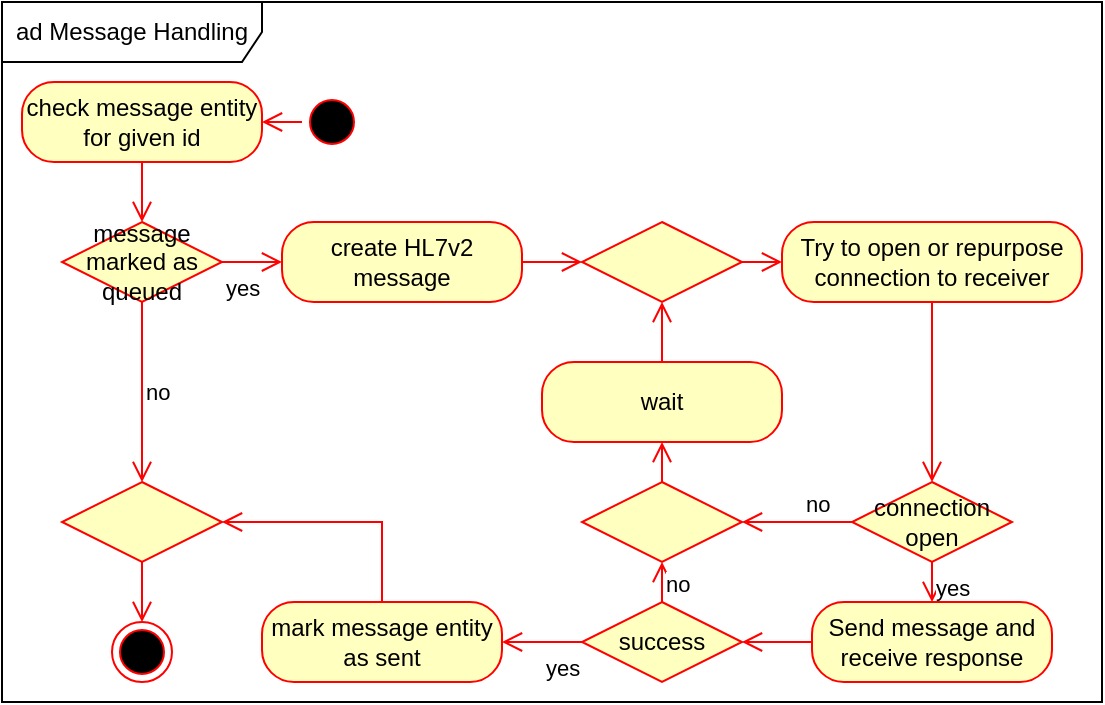 <mxfile version="20.3.0" type="device"><diagram id="calCQWDpYulS3wodDskz" name="Page-1"><mxGraphModel dx="868" dy="568" grid="1" gridSize="10" guides="1" tooltips="1" connect="1" arrows="1" fold="1" page="0" pageScale="1" pageWidth="850" pageHeight="1100" math="0" shadow="0"><root><mxCell id="0"/><mxCell id="1" parent="0"/><mxCell id="aYZ4qLQqSQSnS47f0bTR-37" value="ad Message Handling" style="shape=umlFrame;whiteSpace=wrap;html=1;width=130;height=30;" vertex="1" parent="1"><mxGeometry x="30" y="100" width="550" height="350" as="geometry"/></mxCell><mxCell id="aYZ4qLQqSQSnS47f0bTR-1" value="" style="ellipse;html=1;shape=startState;fillColor=#000000;strokeColor=#ff0000;" vertex="1" parent="1"><mxGeometry x="180" y="145" width="30" height="30" as="geometry"/></mxCell><mxCell id="aYZ4qLQqSQSnS47f0bTR-2" value="" style="edgeStyle=orthogonalEdgeStyle;html=1;verticalAlign=bottom;endArrow=open;endSize=8;strokeColor=#ff0000;rounded=0;" edge="1" source="aYZ4qLQqSQSnS47f0bTR-1" parent="1" target="aYZ4qLQqSQSnS47f0bTR-3"><mxGeometry relative="1" as="geometry"><mxPoint x="55" y="130" as="targetPoint"/></mxGeometry></mxCell><mxCell id="aYZ4qLQqSQSnS47f0bTR-3" value="check message entity for given id" style="rounded=1;whiteSpace=wrap;html=1;arcSize=40;fontColor=#000000;fillColor=#ffffc0;strokeColor=#ff0000;" vertex="1" parent="1"><mxGeometry x="40" y="140" width="120" height="40" as="geometry"/></mxCell><mxCell id="aYZ4qLQqSQSnS47f0bTR-4" value="" style="edgeStyle=orthogonalEdgeStyle;html=1;verticalAlign=bottom;endArrow=open;endSize=8;strokeColor=#ff0000;rounded=0;" edge="1" source="aYZ4qLQqSQSnS47f0bTR-3" parent="1" target="aYZ4qLQqSQSnS47f0bTR-5"><mxGeometry relative="1" as="geometry"><mxPoint x="150" y="140" as="targetPoint"/></mxGeometry></mxCell><mxCell id="aYZ4qLQqSQSnS47f0bTR-5" value="message marked as queued" style="rhombus;whiteSpace=wrap;html=1;fillColor=#ffffc0;strokeColor=#ff0000;" vertex="1" parent="1"><mxGeometry x="60" y="210" width="80" height="40" as="geometry"/></mxCell><mxCell id="aYZ4qLQqSQSnS47f0bTR-6" value="no" style="edgeStyle=orthogonalEdgeStyle;html=1;align=left;verticalAlign=bottom;endArrow=open;endSize=8;strokeColor=#ff0000;rounded=0;" edge="1" source="aYZ4qLQqSQSnS47f0bTR-5" parent="1" target="aYZ4qLQqSQSnS47f0bTR-33"><mxGeometry x="0.2" relative="1" as="geometry"><mxPoint x="100" y="300" as="targetPoint"/><mxPoint as="offset"/></mxGeometry></mxCell><mxCell id="aYZ4qLQqSQSnS47f0bTR-7" value="yes" style="edgeStyle=orthogonalEdgeStyle;html=1;align=left;verticalAlign=top;endArrow=open;endSize=8;strokeColor=#ff0000;rounded=0;" edge="1" source="aYZ4qLQqSQSnS47f0bTR-5" parent="1" target="aYZ4qLQqSQSnS47f0bTR-8"><mxGeometry x="-1" relative="1" as="geometry"><mxPoint x="230" y="220" as="targetPoint"/></mxGeometry></mxCell><mxCell id="aYZ4qLQqSQSnS47f0bTR-8" value="create HL7v2 message" style="rounded=1;whiteSpace=wrap;html=1;arcSize=40;fontColor=#000000;fillColor=#ffffc0;strokeColor=#ff0000;" vertex="1" parent="1"><mxGeometry x="170" y="210" width="120" height="40" as="geometry"/></mxCell><mxCell id="aYZ4qLQqSQSnS47f0bTR-9" value="" style="edgeStyle=orthogonalEdgeStyle;html=1;verticalAlign=bottom;endArrow=open;endSize=8;strokeColor=#ff0000;rounded=0;" edge="1" source="aYZ4qLQqSQSnS47f0bTR-8" parent="1" target="aYZ4qLQqSQSnS47f0bTR-10"><mxGeometry relative="1" as="geometry"><mxPoint x="420" y="340" as="targetPoint"/></mxGeometry></mxCell><mxCell id="aYZ4qLQqSQSnS47f0bTR-10" value="" style="rhombus;whiteSpace=wrap;html=1;fillColor=#ffffc0;strokeColor=#ff0000;" vertex="1" parent="1"><mxGeometry x="320" y="210" width="80" height="40" as="geometry"/></mxCell><mxCell id="aYZ4qLQqSQSnS47f0bTR-12" value="" style="edgeStyle=orthogonalEdgeStyle;html=1;align=left;verticalAlign=top;endArrow=open;endSize=8;strokeColor=#ff0000;rounded=0;" edge="1" source="aYZ4qLQqSQSnS47f0bTR-10" parent="1" target="aYZ4qLQqSQSnS47f0bTR-16"><mxGeometry x="-1" relative="1" as="geometry"><mxPoint x="470" y="180" as="targetPoint"/></mxGeometry></mxCell><mxCell id="aYZ4qLQqSQSnS47f0bTR-16" value="Try to open or repurpose connection to receiver" style="rounded=1;whiteSpace=wrap;html=1;arcSize=40;fontColor=#000000;fillColor=#ffffc0;strokeColor=#ff0000;" vertex="1" parent="1"><mxGeometry x="420" y="210" width="150" height="40" as="geometry"/></mxCell><mxCell id="aYZ4qLQqSQSnS47f0bTR-17" value="" style="edgeStyle=orthogonalEdgeStyle;html=1;verticalAlign=bottom;endArrow=open;endSize=8;strokeColor=#ff0000;rounded=0;" edge="1" source="aYZ4qLQqSQSnS47f0bTR-16" parent="1" target="aYZ4qLQqSQSnS47f0bTR-18"><mxGeometry relative="1" as="geometry"><mxPoint x="420" y="400" as="targetPoint"/></mxGeometry></mxCell><mxCell id="aYZ4qLQqSQSnS47f0bTR-18" value="connection open" style="rhombus;whiteSpace=wrap;html=1;fillColor=#ffffc0;strokeColor=#ff0000;" vertex="1" parent="1"><mxGeometry x="455" y="340" width="80" height="40" as="geometry"/></mxCell><mxCell id="aYZ4qLQqSQSnS47f0bTR-19" value="no" style="edgeStyle=orthogonalEdgeStyle;html=1;align=left;verticalAlign=bottom;endArrow=open;endSize=8;strokeColor=#ff0000;rounded=0;" edge="1" source="aYZ4qLQqSQSnS47f0bTR-18" parent="1" target="aYZ4qLQqSQSnS47f0bTR-21"><mxGeometry x="-0.091" relative="1" as="geometry"><mxPoint x="700" y="400" as="targetPoint"/><Array as="points"><mxPoint x="450" y="360"/><mxPoint x="450" y="360"/></Array><mxPoint as="offset"/></mxGeometry></mxCell><mxCell id="aYZ4qLQqSQSnS47f0bTR-20" value="yes" style="edgeStyle=orthogonalEdgeStyle;html=1;align=left;verticalAlign=top;endArrow=open;endSize=8;strokeColor=#ff0000;rounded=0;" edge="1" source="aYZ4qLQqSQSnS47f0bTR-18" parent="1" target="aYZ4qLQqSQSnS47f0bTR-26"><mxGeometry x="-1" relative="1" as="geometry"><mxPoint x="495" y="390" as="targetPoint"/></mxGeometry></mxCell><mxCell id="aYZ4qLQqSQSnS47f0bTR-21" value="" style="rhombus;whiteSpace=wrap;html=1;fillColor=#ffffc0;strokeColor=#ff0000;" vertex="1" parent="1"><mxGeometry x="320" y="340" width="80" height="40" as="geometry"/></mxCell><mxCell id="aYZ4qLQqSQSnS47f0bTR-23" value="" style="edgeStyle=orthogonalEdgeStyle;html=1;align=left;verticalAlign=top;endArrow=open;endSize=8;strokeColor=#ff0000;rounded=0;" edge="1" source="aYZ4qLQqSQSnS47f0bTR-21" parent="1" target="aYZ4qLQqSQSnS47f0bTR-24"><mxGeometry x="-1" relative="1" as="geometry"><mxPoint x="270" y="440" as="targetPoint"/></mxGeometry></mxCell><mxCell id="aYZ4qLQqSQSnS47f0bTR-24" value="wait" style="rounded=1;whiteSpace=wrap;html=1;arcSize=40;fontColor=#000000;fillColor=#ffffc0;strokeColor=#ff0000;" vertex="1" parent="1"><mxGeometry x="300" y="280" width="120" height="40" as="geometry"/></mxCell><mxCell id="aYZ4qLQqSQSnS47f0bTR-25" value="" style="edgeStyle=orthogonalEdgeStyle;html=1;verticalAlign=bottom;endArrow=open;endSize=8;strokeColor=#ff0000;rounded=0;" edge="1" source="aYZ4qLQqSQSnS47f0bTR-24" parent="1" target="aYZ4qLQqSQSnS47f0bTR-10"><mxGeometry relative="1" as="geometry"><mxPoint x="400" y="470" as="targetPoint"/></mxGeometry></mxCell><mxCell id="aYZ4qLQqSQSnS47f0bTR-26" value="Send message and receive response" style="rounded=1;whiteSpace=wrap;html=1;arcSize=40;fontColor=#000000;fillColor=#ffffc0;strokeColor=#ff0000;" vertex="1" parent="1"><mxGeometry x="435" y="400" width="120" height="40" as="geometry"/></mxCell><mxCell id="aYZ4qLQqSQSnS47f0bTR-27" value="" style="edgeStyle=orthogonalEdgeStyle;html=1;verticalAlign=bottom;endArrow=open;endSize=8;strokeColor=#ff0000;rounded=0;" edge="1" source="aYZ4qLQqSQSnS47f0bTR-26" parent="1" target="aYZ4qLQqSQSnS47f0bTR-28"><mxGeometry relative="1" as="geometry"><mxPoint x="630" y="460" as="targetPoint"/></mxGeometry></mxCell><mxCell id="aYZ4qLQqSQSnS47f0bTR-28" value="success" style="rhombus;whiteSpace=wrap;html=1;fillColor=#ffffc0;strokeColor=#ff0000;" vertex="1" parent="1"><mxGeometry x="320" y="400" width="80" height="40" as="geometry"/></mxCell><mxCell id="aYZ4qLQqSQSnS47f0bTR-29" value="no" style="edgeStyle=orthogonalEdgeStyle;html=1;align=left;verticalAlign=bottom;endArrow=open;endSize=8;strokeColor=#ff0000;rounded=0;" edge="1" source="aYZ4qLQqSQSnS47f0bTR-28" parent="1" target="aYZ4qLQqSQSnS47f0bTR-21"><mxGeometry x="-1" relative="1" as="geometry"><mxPoint x="550" y="470" as="targetPoint"/></mxGeometry></mxCell><mxCell id="aYZ4qLQqSQSnS47f0bTR-30" value="yes" style="edgeStyle=orthogonalEdgeStyle;html=1;align=left;verticalAlign=top;endArrow=open;endSize=8;strokeColor=#ff0000;rounded=0;" edge="1" source="aYZ4qLQqSQSnS47f0bTR-28" parent="1" target="aYZ4qLQqSQSnS47f0bTR-31"><mxGeometry relative="1" as="geometry"><mxPoint x="410" y="550" as="targetPoint"/><mxPoint as="offset"/></mxGeometry></mxCell><mxCell id="aYZ4qLQqSQSnS47f0bTR-31" value="mark message entity as sent" style="rounded=1;whiteSpace=wrap;html=1;arcSize=40;fontColor=#000000;fillColor=#ffffc0;strokeColor=#ff0000;" vertex="1" parent="1"><mxGeometry x="160" y="400" width="120" height="40" as="geometry"/></mxCell><mxCell id="aYZ4qLQqSQSnS47f0bTR-32" value="" style="edgeStyle=orthogonalEdgeStyle;html=1;verticalAlign=bottom;endArrow=open;endSize=8;strokeColor=#ff0000;rounded=0;" edge="1" source="aYZ4qLQqSQSnS47f0bTR-31" parent="1" target="aYZ4qLQqSQSnS47f0bTR-33"><mxGeometry relative="1" as="geometry"><mxPoint x="230" y="500" as="targetPoint"/><Array as="points"><mxPoint x="220" y="360"/></Array></mxGeometry></mxCell><mxCell id="aYZ4qLQqSQSnS47f0bTR-33" value="" style="rhombus;whiteSpace=wrap;html=1;fillColor=#ffffc0;strokeColor=#ff0000;" vertex="1" parent="1"><mxGeometry x="60" y="340" width="80" height="40" as="geometry"/></mxCell><mxCell id="aYZ4qLQqSQSnS47f0bTR-35" value="" style="edgeStyle=orthogonalEdgeStyle;html=1;align=left;verticalAlign=top;endArrow=open;endSize=8;strokeColor=#ff0000;rounded=0;" edge="1" source="aYZ4qLQqSQSnS47f0bTR-33" parent="1" target="aYZ4qLQqSQSnS47f0bTR-36"><mxGeometry x="-1" relative="1" as="geometry"><mxPoint y="450" as="targetPoint"/></mxGeometry></mxCell><mxCell id="aYZ4qLQqSQSnS47f0bTR-36" value="" style="ellipse;html=1;shape=endState;fillColor=#000000;strokeColor=#ff0000;" vertex="1" parent="1"><mxGeometry x="85" y="410" width="30" height="30" as="geometry"/></mxCell></root></mxGraphModel></diagram></mxfile>